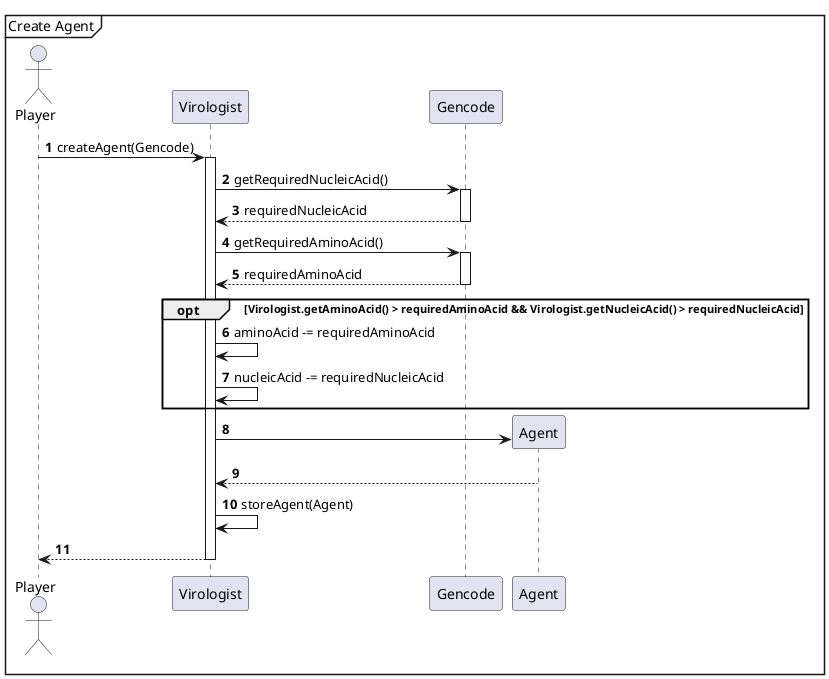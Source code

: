 @startuml
'https://plantuml.com/sequence-diagram

autonumber

mainframe Create Agent

actor Player

Player -> Virologist: createAgent(Gencode)
Activate Virologist

Virologist -> Gencode: getRequiredNucleicAcid()
Activate Gencode
Gencode --> Virologist: requiredNucleicAcid
Deactivate Gencode

Virologist -> Gencode: getRequiredAminoAcid()
Activate Gencode
Gencode --> Virologist: requiredAminoAcid
Deactivate Gencode

opt Virologist.getAminoAcid() > requiredAminoAcid && Virologist.getNucleicAcid() > requiredNucleicAcid
    Virologist -> Virologist: aminoAcid -= requiredAminoAcid
    Virologist -> Virologist: nucleicAcid -= requiredNucleicAcid
end

Virologist -> Agent **
Agent --> Virologist

Virologist -> Virologist: storeAgent(Agent)
'Ide szerintem lifelineokat be kéne rajzolni (Meg a fentiekbe is)

Virologist --> Player
Deactivate Virologist

@enduml